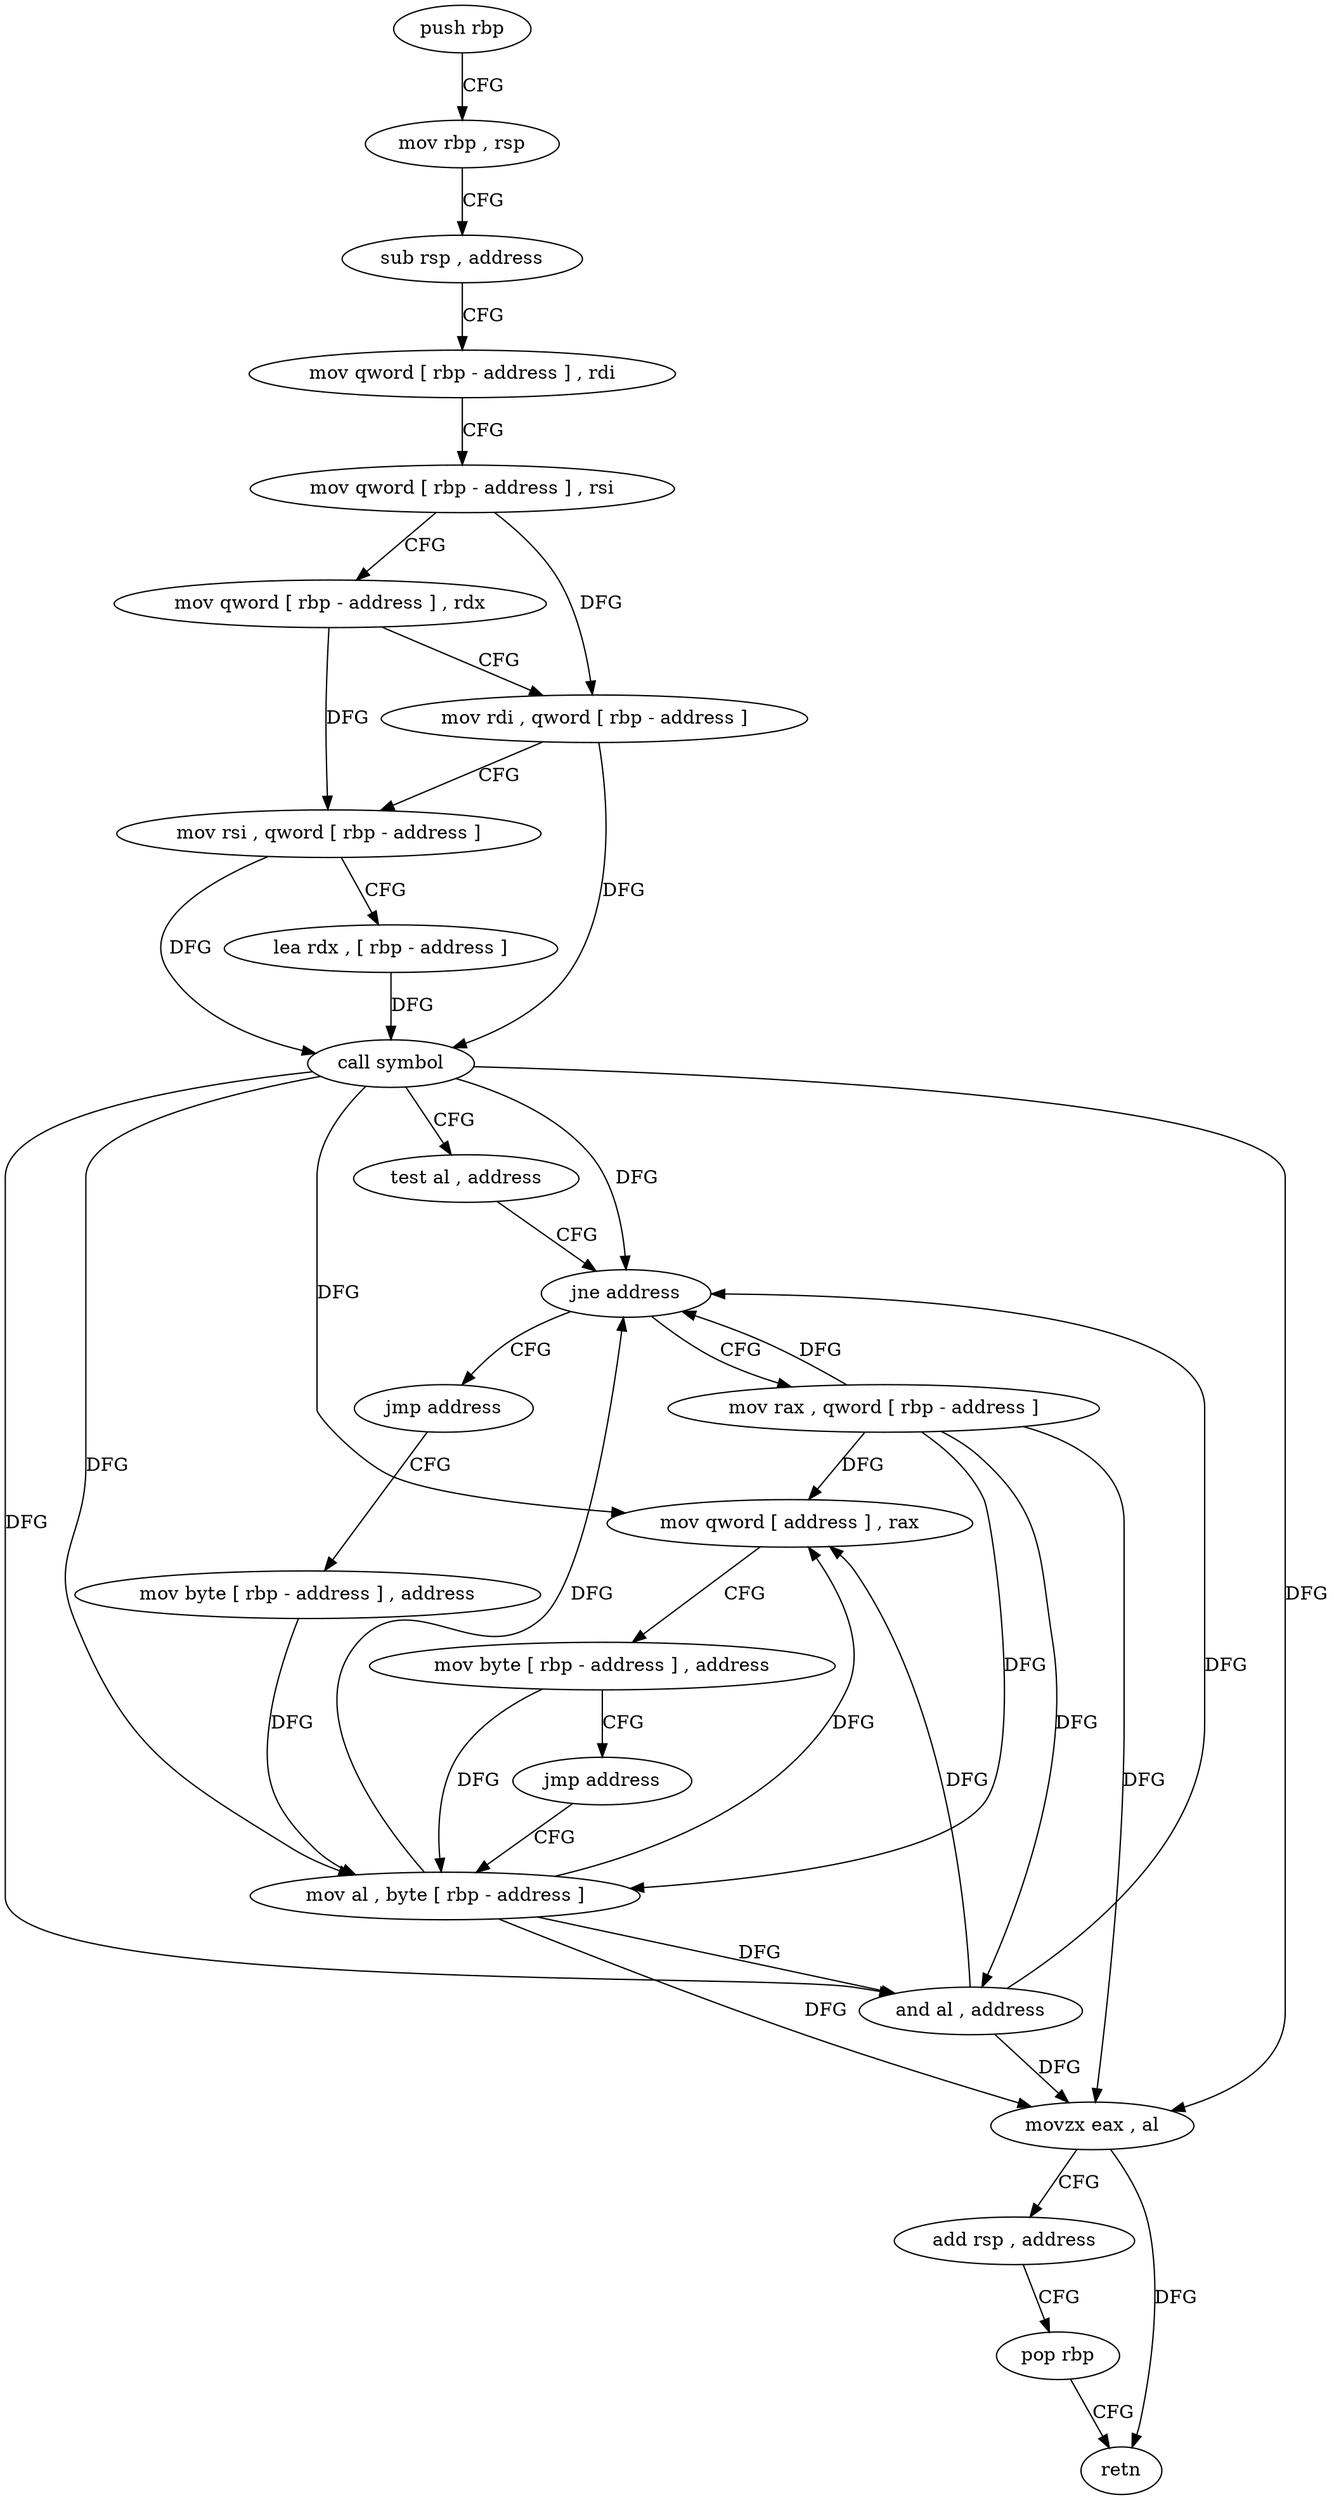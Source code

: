 digraph "func" {
"4271248" [label = "push rbp" ]
"4271249" [label = "mov rbp , rsp" ]
"4271252" [label = "sub rsp , address" ]
"4271256" [label = "mov qword [ rbp - address ] , rdi" ]
"4271260" [label = "mov qword [ rbp - address ] , rsi" ]
"4271264" [label = "mov qword [ rbp - address ] , rdx" ]
"4271268" [label = "mov rdi , qword [ rbp - address ]" ]
"4271272" [label = "mov rsi , qword [ rbp - address ]" ]
"4271276" [label = "lea rdx , [ rbp - address ]" ]
"4271280" [label = "call symbol" ]
"4271285" [label = "test al , address" ]
"4271287" [label = "jne address" ]
"4271298" [label = "mov rax , qword [ rbp - address ]" ]
"4271293" [label = "jmp address" ]
"4271302" [label = "mov qword [ address ] , rax" ]
"4271310" [label = "mov byte [ rbp - address ] , address" ]
"4271314" [label = "jmp address" ]
"4271323" [label = "mov al , byte [ rbp - address ]" ]
"4271319" [label = "mov byte [ rbp - address ] , address" ]
"4271326" [label = "and al , address" ]
"4271328" [label = "movzx eax , al" ]
"4271331" [label = "add rsp , address" ]
"4271335" [label = "pop rbp" ]
"4271336" [label = "retn" ]
"4271248" -> "4271249" [ label = "CFG" ]
"4271249" -> "4271252" [ label = "CFG" ]
"4271252" -> "4271256" [ label = "CFG" ]
"4271256" -> "4271260" [ label = "CFG" ]
"4271260" -> "4271264" [ label = "CFG" ]
"4271260" -> "4271268" [ label = "DFG" ]
"4271264" -> "4271268" [ label = "CFG" ]
"4271264" -> "4271272" [ label = "DFG" ]
"4271268" -> "4271272" [ label = "CFG" ]
"4271268" -> "4271280" [ label = "DFG" ]
"4271272" -> "4271276" [ label = "CFG" ]
"4271272" -> "4271280" [ label = "DFG" ]
"4271276" -> "4271280" [ label = "DFG" ]
"4271280" -> "4271285" [ label = "CFG" ]
"4271280" -> "4271287" [ label = "DFG" ]
"4271280" -> "4271302" [ label = "DFG" ]
"4271280" -> "4271323" [ label = "DFG" ]
"4271280" -> "4271326" [ label = "DFG" ]
"4271280" -> "4271328" [ label = "DFG" ]
"4271285" -> "4271287" [ label = "CFG" ]
"4271287" -> "4271298" [ label = "CFG" ]
"4271287" -> "4271293" [ label = "CFG" ]
"4271298" -> "4271302" [ label = "DFG" ]
"4271298" -> "4271287" [ label = "DFG" ]
"4271298" -> "4271323" [ label = "DFG" ]
"4271298" -> "4271326" [ label = "DFG" ]
"4271298" -> "4271328" [ label = "DFG" ]
"4271293" -> "4271319" [ label = "CFG" ]
"4271302" -> "4271310" [ label = "CFG" ]
"4271310" -> "4271314" [ label = "CFG" ]
"4271310" -> "4271323" [ label = "DFG" ]
"4271314" -> "4271323" [ label = "CFG" ]
"4271323" -> "4271326" [ label = "DFG" ]
"4271323" -> "4271287" [ label = "DFG" ]
"4271323" -> "4271302" [ label = "DFG" ]
"4271323" -> "4271328" [ label = "DFG" ]
"4271319" -> "4271323" [ label = "DFG" ]
"4271326" -> "4271328" [ label = "DFG" ]
"4271326" -> "4271287" [ label = "DFG" ]
"4271326" -> "4271302" [ label = "DFG" ]
"4271328" -> "4271331" [ label = "CFG" ]
"4271328" -> "4271336" [ label = "DFG" ]
"4271331" -> "4271335" [ label = "CFG" ]
"4271335" -> "4271336" [ label = "CFG" ]
}
